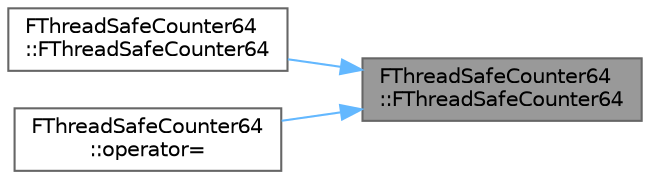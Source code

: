 digraph "FThreadSafeCounter64::FThreadSafeCounter64"
{
 // INTERACTIVE_SVG=YES
 // LATEX_PDF_SIZE
  bgcolor="transparent";
  edge [fontname=Helvetica,fontsize=10,labelfontname=Helvetica,labelfontsize=10];
  node [fontname=Helvetica,fontsize=10,shape=box,height=0.2,width=0.4];
  rankdir="RL";
  Node1 [id="Node000001",label="FThreadSafeCounter64\l::FThreadSafeCounter64",height=0.2,width=0.4,color="gray40", fillcolor="grey60", style="filled", fontcolor="black",tooltip="Default constructor."];
  Node1 -> Node2 [id="edge1_Node000001_Node000002",dir="back",color="steelblue1",style="solid",tooltip=" "];
  Node2 [id="Node000002",label="FThreadSafeCounter64\l::FThreadSafeCounter64",height=0.2,width=0.4,color="grey40", fillcolor="white", style="filled",URL="$dc/dff/classFThreadSafeCounter64.html#a9a50b0fb04651874eb36ca28e20547ba",tooltip="Copy Constructor."];
  Node1 -> Node3 [id="edge2_Node000001_Node000003",dir="back",color="steelblue1",style="solid",tooltip=" "];
  Node3 [id="Node000003",label="FThreadSafeCounter64\l::operator=",height=0.2,width=0.4,color="grey40", fillcolor="white", style="filled",URL="$dc/dff/classFThreadSafeCounter64.html#ae902e5237328e135dfa80f19bc78f4a3",tooltip="Assignment has the same caveats as the copy ctor."];
}
